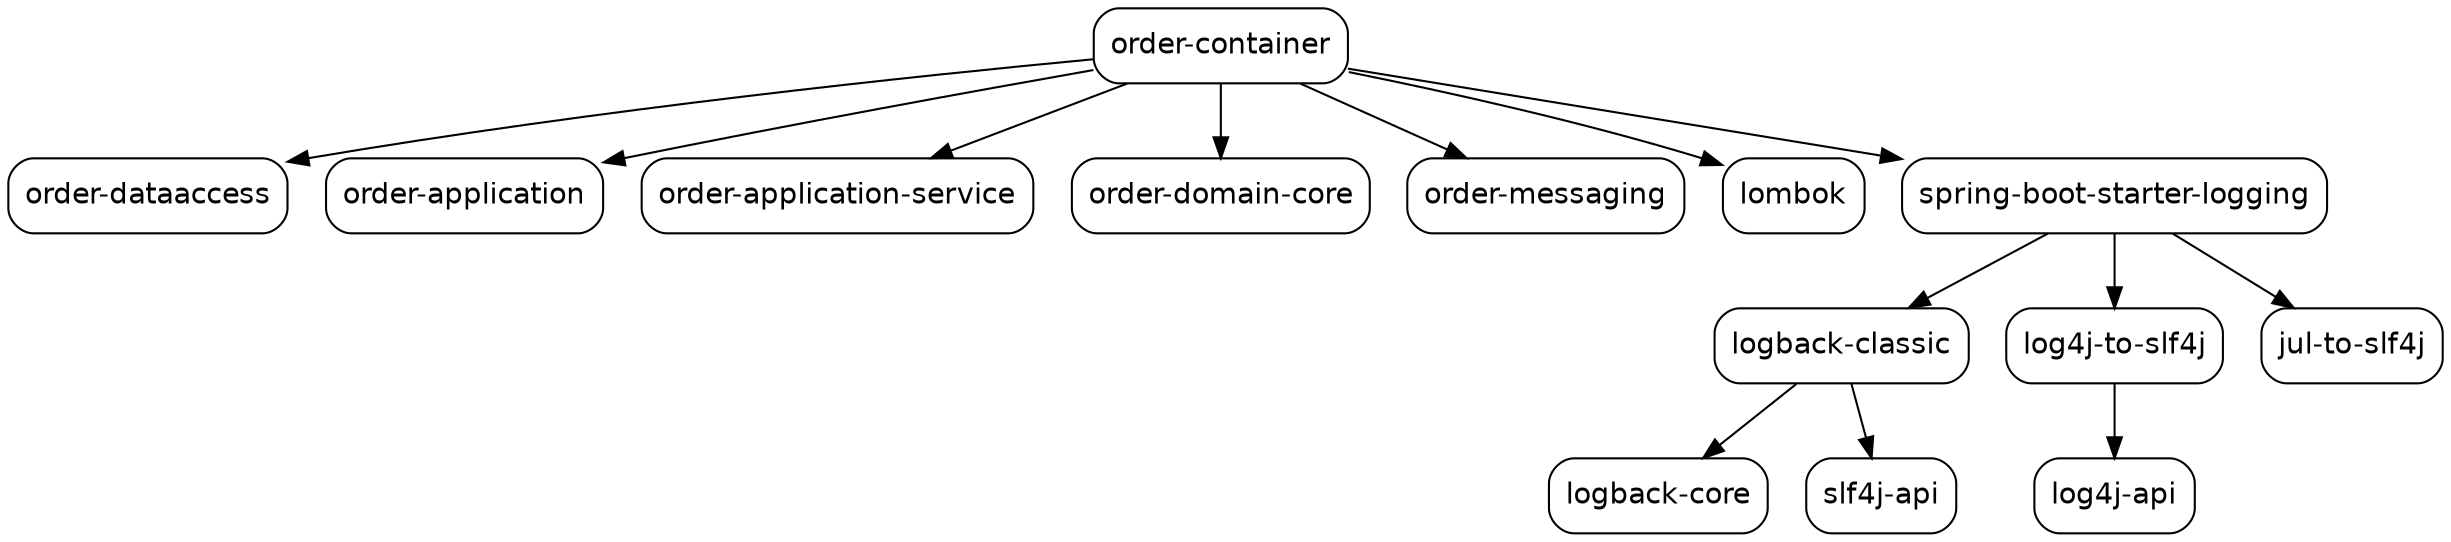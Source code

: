 digraph "order-container" {
  node [shape="box",style="rounded",fontname="Helvetica",fontsize="14"]
  edge [fontsize="10",fontname="Helvetica"]

  // Node Definitions:
  "com.food.ordering.system:order-container:jar"[label=<order-container>]
  "com.food.ordering.system:order-dataaccess:jar"[label=<order-dataaccess>]
  "com.food.ordering.system:order-application:jar"[label=<order-application>]
  "com.food.ordering.system:order-application-service:jar"[label=<order-application-service>]
  "com.food.ordering.system:order-domain-core:jar"[label=<order-domain-core>]
  "com.food.ordering.system:order-messaging:jar"[label=<order-messaging>]
  "org.projectlombok:lombok:jar"[label=<lombok>]
  "ch.qos.logback:logback-classic:jar"[label=<logback-classic>]
  "ch.qos.logback:logback-core:jar"[label=<logback-core>]
  "org.slf4j:slf4j-api:jar"[label=<slf4j-api>]
  "org.springframework.boot:spring-boot-starter-logging:jar"[label=<spring-boot-starter-logging>]
  "org.apache.logging.log4j:log4j-to-slf4j:jar"[label=<log4j-to-slf4j>]
  "org.apache.logging.log4j:log4j-api:jar"[label=<log4j-api>]
  "org.slf4j:jul-to-slf4j:jar"[label=<jul-to-slf4j>]

  // Edge Definitions:
  "com.food.ordering.system:order-container:jar" -> "com.food.ordering.system:order-dataaccess:jar"
  "com.food.ordering.system:order-container:jar" -> "com.food.ordering.system:order-application:jar"
  "com.food.ordering.system:order-container:jar" -> "com.food.ordering.system:order-application-service:jar"
  "com.food.ordering.system:order-container:jar" -> "com.food.ordering.system:order-domain-core:jar"
  "com.food.ordering.system:order-container:jar" -> "com.food.ordering.system:order-messaging:jar"
  "com.food.ordering.system:order-container:jar" -> "org.projectlombok:lombok:jar"
  "ch.qos.logback:logback-classic:jar" -> "ch.qos.logback:logback-core:jar"
  "ch.qos.logback:logback-classic:jar" -> "org.slf4j:slf4j-api:jar"
  "org.springframework.boot:spring-boot-starter-logging:jar" -> "ch.qos.logback:logback-classic:jar"
  "org.apache.logging.log4j:log4j-to-slf4j:jar" -> "org.apache.logging.log4j:log4j-api:jar"
  "org.springframework.boot:spring-boot-starter-logging:jar" -> "org.apache.logging.log4j:log4j-to-slf4j:jar"
  "org.springframework.boot:spring-boot-starter-logging:jar" -> "org.slf4j:jul-to-slf4j:jar"
  "com.food.ordering.system:order-container:jar" -> "org.springframework.boot:spring-boot-starter-logging:jar"
}